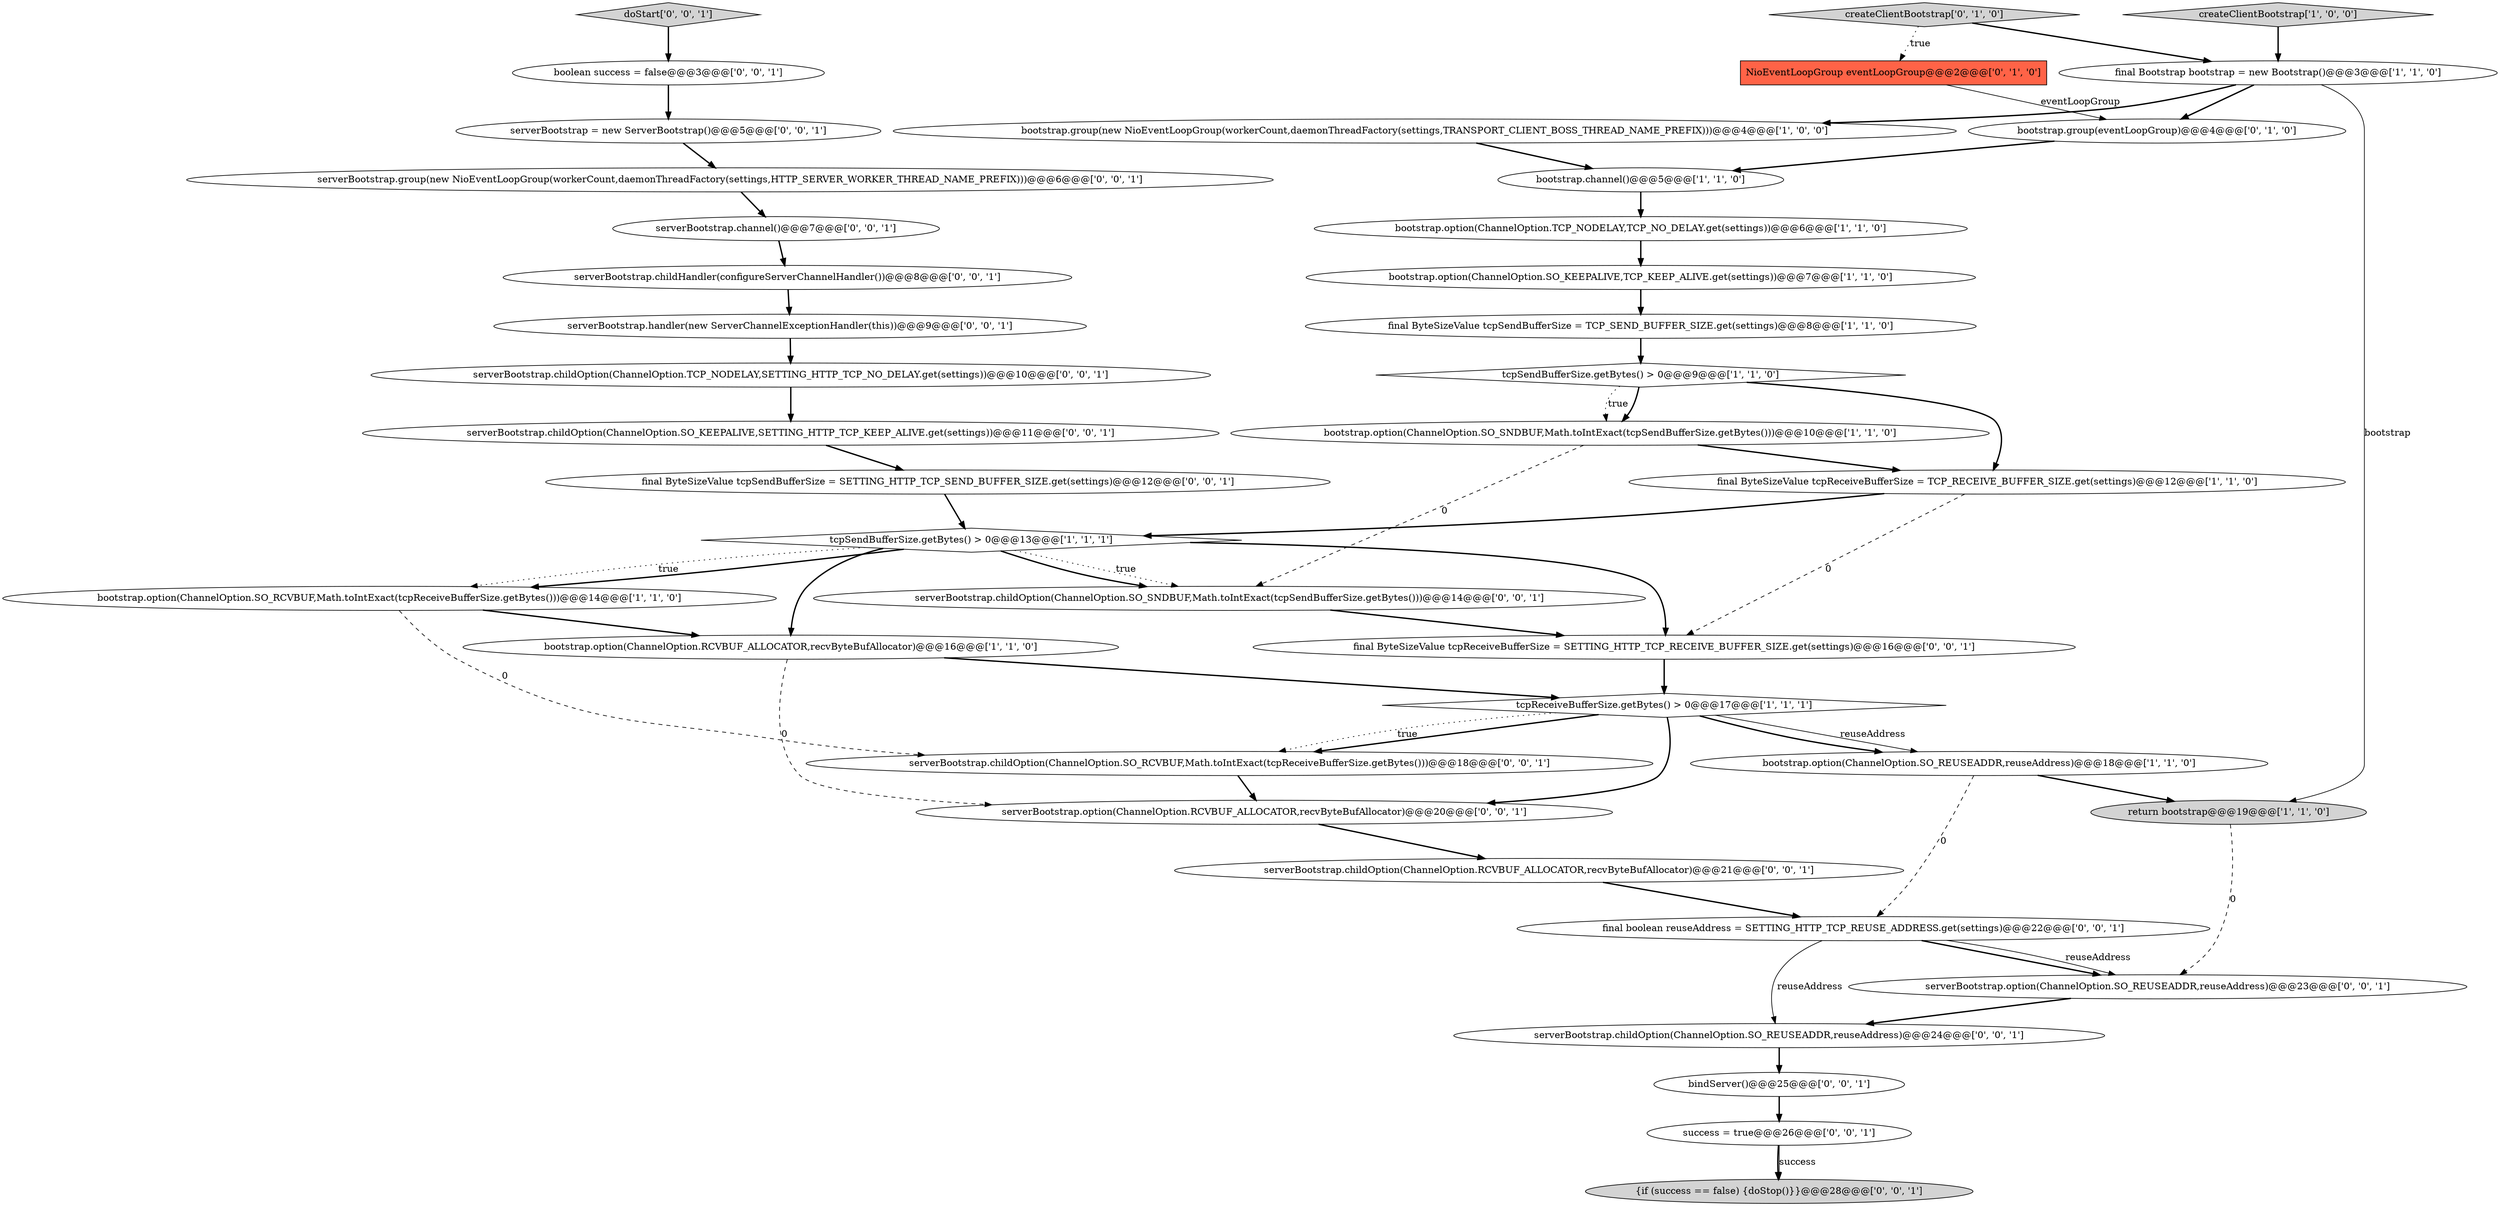 digraph {
34 [style = filled, label = "serverBootstrap.group(new NioEventLoopGroup(workerCount,daemonThreadFactory(settings,HTTP_SERVER_WORKER_THREAD_NAME_PREFIX)))@@@6@@@['0', '0', '1']", fillcolor = white, shape = ellipse image = "AAA0AAABBB3BBB"];
21 [style = filled, label = "serverBootstrap.option(ChannelOption.RCVBUF_ALLOCATOR,recvByteBufAllocator)@@@20@@@['0', '0', '1']", fillcolor = white, shape = ellipse image = "AAA0AAABBB3BBB"];
6 [style = filled, label = "bootstrap.option(ChannelOption.SO_SNDBUF,Math.toIntExact(tcpSendBufferSize.getBytes()))@@@10@@@['1', '1', '0']", fillcolor = white, shape = ellipse image = "AAA0AAABBB1BBB"];
11 [style = filled, label = "bootstrap.option(ChannelOption.TCP_NODELAY,TCP_NO_DELAY.get(settings))@@@6@@@['1', '1', '0']", fillcolor = white, shape = ellipse image = "AAA0AAABBB1BBB"];
13 [style = filled, label = "final ByteSizeValue tcpReceiveBufferSize = TCP_RECEIVE_BUFFER_SIZE.get(settings)@@@12@@@['1', '1', '0']", fillcolor = white, shape = ellipse image = "AAA0AAABBB1BBB"];
18 [style = filled, label = "bootstrap.group(eventLoopGroup)@@@4@@@['0', '1', '0']", fillcolor = white, shape = ellipse image = "AAA0AAABBB2BBB"];
14 [style = filled, label = "createClientBootstrap['1', '0', '0']", fillcolor = lightgray, shape = diamond image = "AAA0AAABBB1BBB"];
20 [style = filled, label = "final ByteSizeValue tcpReceiveBufferSize = SETTING_HTTP_TCP_RECEIVE_BUFFER_SIZE.get(settings)@@@16@@@['0', '0', '1']", fillcolor = white, shape = ellipse image = "AAA0AAABBB3BBB"];
4 [style = filled, label = "bootstrap.option(ChannelOption.SO_KEEPALIVE,TCP_KEEP_ALIVE.get(settings))@@@7@@@['1', '1', '0']", fillcolor = white, shape = ellipse image = "AAA0AAABBB1BBB"];
0 [style = filled, label = "tcpSendBufferSize.getBytes() > 0@@@13@@@['1', '1', '1']", fillcolor = white, shape = diamond image = "AAA0AAABBB1BBB"];
19 [style = filled, label = "serverBootstrap.childOption(ChannelOption.RCVBUF_ALLOCATOR,recvByteBufAllocator)@@@21@@@['0', '0', '1']", fillcolor = white, shape = ellipse image = "AAA0AAABBB3BBB"];
35 [style = filled, label = "serverBootstrap.childOption(ChannelOption.SO_KEEPALIVE,SETTING_HTTP_TCP_KEEP_ALIVE.get(settings))@@@11@@@['0', '0', '1']", fillcolor = white, shape = ellipse image = "AAA0AAABBB3BBB"];
5 [style = filled, label = "final ByteSizeValue tcpSendBufferSize = TCP_SEND_BUFFER_SIZE.get(settings)@@@8@@@['1', '1', '0']", fillcolor = white, shape = ellipse image = "AAA0AAABBB1BBB"];
23 [style = filled, label = "serverBootstrap.channel()@@@7@@@['0', '0', '1']", fillcolor = white, shape = ellipse image = "AAA0AAABBB3BBB"];
30 [style = filled, label = "final ByteSizeValue tcpSendBufferSize = SETTING_HTTP_TCP_SEND_BUFFER_SIZE.get(settings)@@@12@@@['0', '0', '1']", fillcolor = white, shape = ellipse image = "AAA0AAABBB3BBB"];
25 [style = filled, label = "serverBootstrap.option(ChannelOption.SO_REUSEADDR,reuseAddress)@@@23@@@['0', '0', '1']", fillcolor = white, shape = ellipse image = "AAA0AAABBB3BBB"];
32 [style = filled, label = "serverBootstrap.childOption(ChannelOption.SO_RCVBUF,Math.toIntExact(tcpReceiveBufferSize.getBytes()))@@@18@@@['0', '0', '1']", fillcolor = white, shape = ellipse image = "AAA0AAABBB3BBB"];
3 [style = filled, label = "tcpReceiveBufferSize.getBytes() > 0@@@17@@@['1', '1', '1']", fillcolor = white, shape = diamond image = "AAA0AAABBB1BBB"];
16 [style = filled, label = "createClientBootstrap['0', '1', '0']", fillcolor = lightgray, shape = diamond image = "AAA0AAABBB2BBB"];
17 [style = filled, label = "NioEventLoopGroup eventLoopGroup@@@2@@@['0', '1', '0']", fillcolor = tomato, shape = box image = "AAA1AAABBB2BBB"];
28 [style = filled, label = "serverBootstrap.childHandler(configureServerChannelHandler())@@@8@@@['0', '0', '1']", fillcolor = white, shape = ellipse image = "AAA0AAABBB3BBB"];
10 [style = filled, label = "bootstrap.option(ChannelOption.RCVBUF_ALLOCATOR,recvByteBufAllocator)@@@16@@@['1', '1', '0']", fillcolor = white, shape = ellipse image = "AAA0AAABBB1BBB"];
29 [style = filled, label = "serverBootstrap.childOption(ChannelOption.TCP_NODELAY,SETTING_HTTP_TCP_NO_DELAY.get(settings))@@@10@@@['0', '0', '1']", fillcolor = white, shape = ellipse image = "AAA0AAABBB3BBB"];
39 [style = filled, label = "success = true@@@26@@@['0', '0', '1']", fillcolor = white, shape = ellipse image = "AAA0AAABBB3BBB"];
37 [style = filled, label = "doStart['0', '0', '1']", fillcolor = lightgray, shape = diamond image = "AAA0AAABBB3BBB"];
9 [style = filled, label = "bootstrap.option(ChannelOption.SO_REUSEADDR,reuseAddress)@@@18@@@['1', '1', '0']", fillcolor = white, shape = ellipse image = "AAA0AAABBB1BBB"];
26 [style = filled, label = "serverBootstrap.childOption(ChannelOption.SO_SNDBUF,Math.toIntExact(tcpSendBufferSize.getBytes()))@@@14@@@['0', '0', '1']", fillcolor = white, shape = ellipse image = "AAA0AAABBB3BBB"];
36 [style = filled, label = "serverBootstrap.childOption(ChannelOption.SO_REUSEADDR,reuseAddress)@@@24@@@['0', '0', '1']", fillcolor = white, shape = ellipse image = "AAA0AAABBB3BBB"];
15 [style = filled, label = "final Bootstrap bootstrap = new Bootstrap()@@@3@@@['1', '1', '0']", fillcolor = white, shape = ellipse image = "AAA0AAABBB1BBB"];
1 [style = filled, label = "bootstrap.group(new NioEventLoopGroup(workerCount,daemonThreadFactory(settings,TRANSPORT_CLIENT_BOSS_THREAD_NAME_PREFIX)))@@@4@@@['1', '0', '0']", fillcolor = white, shape = ellipse image = "AAA0AAABBB1BBB"];
2 [style = filled, label = "bootstrap.option(ChannelOption.SO_RCVBUF,Math.toIntExact(tcpReceiveBufferSize.getBytes()))@@@14@@@['1', '1', '0']", fillcolor = white, shape = ellipse image = "AAA0AAABBB1BBB"];
31 [style = filled, label = "bindServer()@@@25@@@['0', '0', '1']", fillcolor = white, shape = ellipse image = "AAA0AAABBB3BBB"];
38 [style = filled, label = "{if (success == false) {doStop()}}@@@28@@@['0', '0', '1']", fillcolor = lightgray, shape = ellipse image = "AAA0AAABBB3BBB"];
24 [style = filled, label = "serverBootstrap.handler(new ServerChannelExceptionHandler(this))@@@9@@@['0', '0', '1']", fillcolor = white, shape = ellipse image = "AAA0AAABBB3BBB"];
27 [style = filled, label = "serverBootstrap = new ServerBootstrap()@@@5@@@['0', '0', '1']", fillcolor = white, shape = ellipse image = "AAA0AAABBB3BBB"];
33 [style = filled, label = "boolean success = false@@@3@@@['0', '0', '1']", fillcolor = white, shape = ellipse image = "AAA0AAABBB3BBB"];
7 [style = filled, label = "tcpSendBufferSize.getBytes() > 0@@@9@@@['1', '1', '0']", fillcolor = white, shape = diamond image = "AAA0AAABBB1BBB"];
8 [style = filled, label = "return bootstrap@@@19@@@['1', '1', '0']", fillcolor = lightgray, shape = ellipse image = "AAA0AAABBB1BBB"];
22 [style = filled, label = "final boolean reuseAddress = SETTING_HTTP_TCP_REUSE_ADDRESS.get(settings)@@@22@@@['0', '0', '1']", fillcolor = white, shape = ellipse image = "AAA0AAABBB3BBB"];
12 [style = filled, label = "bootstrap.channel()@@@5@@@['1', '1', '0']", fillcolor = white, shape = ellipse image = "AAA0AAABBB1BBB"];
0->2 [style = dotted, label="true"];
33->27 [style = bold, label=""];
11->4 [style = bold, label=""];
20->3 [style = bold, label=""];
15->1 [style = bold, label=""];
35->30 [style = bold, label=""];
25->36 [style = bold, label=""];
15->18 [style = bold, label=""];
6->26 [style = dashed, label="0"];
13->0 [style = bold, label=""];
1->12 [style = bold, label=""];
29->35 [style = bold, label=""];
4->5 [style = bold, label=""];
34->23 [style = bold, label=""];
26->20 [style = bold, label=""];
3->21 [style = bold, label=""];
7->6 [style = bold, label=""];
39->38 [style = bold, label=""];
16->15 [style = bold, label=""];
22->36 [style = solid, label="reuseAddress"];
37->33 [style = bold, label=""];
19->22 [style = bold, label=""];
6->13 [style = bold, label=""];
10->21 [style = dashed, label="0"];
2->10 [style = bold, label=""];
8->25 [style = dashed, label="0"];
0->26 [style = dotted, label="true"];
3->32 [style = bold, label=""];
39->38 [style = solid, label="success"];
10->3 [style = bold, label=""];
32->21 [style = bold, label=""];
7->13 [style = bold, label=""];
0->10 [style = bold, label=""];
0->20 [style = bold, label=""];
3->9 [style = solid, label="reuseAddress"];
21->19 [style = bold, label=""];
28->24 [style = bold, label=""];
22->25 [style = bold, label=""];
36->31 [style = bold, label=""];
3->9 [style = bold, label=""];
0->26 [style = bold, label=""];
30->0 [style = bold, label=""];
13->20 [style = dashed, label="0"];
12->11 [style = bold, label=""];
17->18 [style = solid, label="eventLoopGroup"];
23->28 [style = bold, label=""];
22->25 [style = solid, label="reuseAddress"];
18->12 [style = bold, label=""];
0->2 [style = bold, label=""];
9->8 [style = bold, label=""];
27->34 [style = bold, label=""];
24->29 [style = bold, label=""];
31->39 [style = bold, label=""];
2->32 [style = dashed, label="0"];
16->17 [style = dotted, label="true"];
14->15 [style = bold, label=""];
15->8 [style = solid, label="bootstrap"];
5->7 [style = bold, label=""];
9->22 [style = dashed, label="0"];
3->32 [style = dotted, label="true"];
7->6 [style = dotted, label="true"];
}

